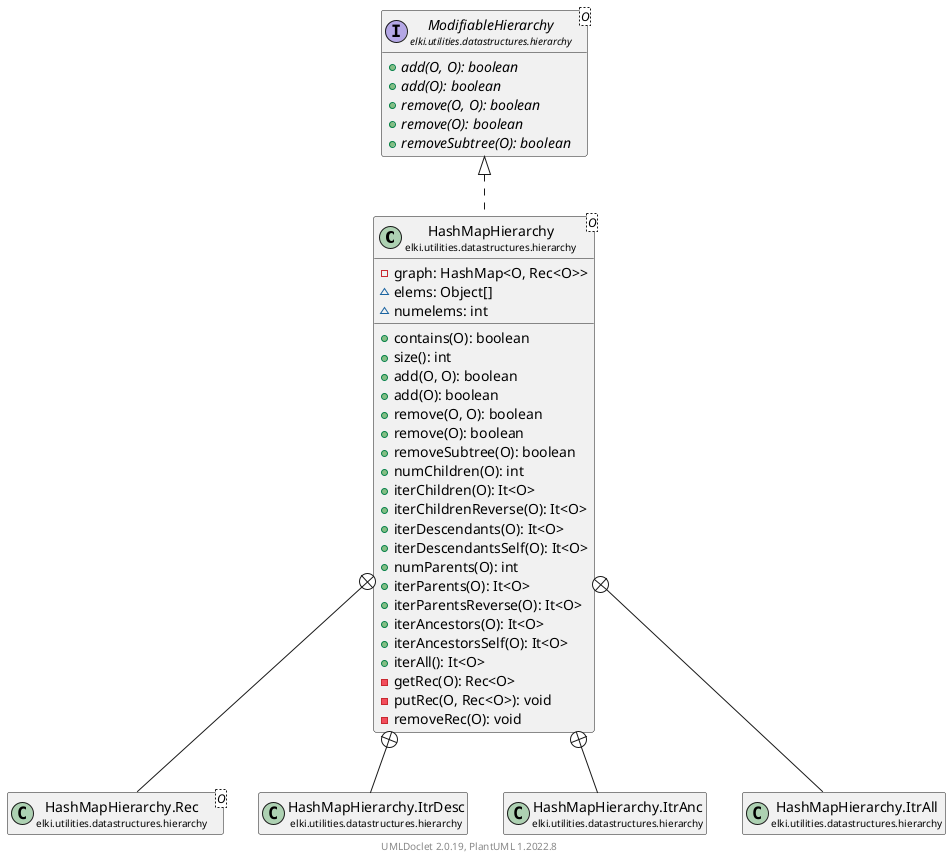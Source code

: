 @startuml
    remove .*\.(Instance|Par|Parameterizer|Factory)$
    set namespaceSeparator none
    hide empty fields
    hide empty methods

    class "<size:14>HashMapHierarchy\n<size:10>elki.utilities.datastructures.hierarchy" as elki.utilities.datastructures.hierarchy.HashMapHierarchy<O> [[HashMapHierarchy.html]] {
        -graph: HashMap<O, Rec<O>>
        ~elems: Object[]
        ~numelems: int
        +contains(O): boolean
        +size(): int
        +add(O, O): boolean
        +add(O): boolean
        +remove(O, O): boolean
        +remove(O): boolean
        +removeSubtree(O): boolean
        +numChildren(O): int
        +iterChildren(O): It<O>
        +iterChildrenReverse(O): It<O>
        +iterDescendants(O): It<O>
        +iterDescendantsSelf(O): It<O>
        +numParents(O): int
        +iterParents(O): It<O>
        +iterParentsReverse(O): It<O>
        +iterAncestors(O): It<O>
        +iterAncestorsSelf(O): It<O>
        +iterAll(): It<O>
        -getRec(O): Rec<O>
        -putRec(O, Rec<O>): void
        -removeRec(O): void
    }

    interface "<size:14>ModifiableHierarchy\n<size:10>elki.utilities.datastructures.hierarchy" as elki.utilities.datastructures.hierarchy.ModifiableHierarchy<O> [[ModifiableHierarchy.html]] {
        {abstract} +add(O, O): boolean
        {abstract} +add(O): boolean
        {abstract} +remove(O, O): boolean
        {abstract} +remove(O): boolean
        {abstract} +removeSubtree(O): boolean
    }
    class "<size:14>HashMapHierarchy.Rec\n<size:10>elki.utilities.datastructures.hierarchy" as elki.utilities.datastructures.hierarchy.HashMapHierarchy.Rec<O>
    class "<size:14>HashMapHierarchy.ItrDesc\n<size:10>elki.utilities.datastructures.hierarchy" as elki.utilities.datastructures.hierarchy.HashMapHierarchy.ItrDesc [[HashMapHierarchy.ItrDesc.html]]
    class "<size:14>HashMapHierarchy.ItrAnc\n<size:10>elki.utilities.datastructures.hierarchy" as elki.utilities.datastructures.hierarchy.HashMapHierarchy.ItrAnc [[HashMapHierarchy.ItrAnc.html]]
    class "<size:14>HashMapHierarchy.ItrAll\n<size:10>elki.utilities.datastructures.hierarchy" as elki.utilities.datastructures.hierarchy.HashMapHierarchy.ItrAll [[HashMapHierarchy.ItrAll.html]]

    elki.utilities.datastructures.hierarchy.ModifiableHierarchy <|.. elki.utilities.datastructures.hierarchy.HashMapHierarchy
    elki.utilities.datastructures.hierarchy.HashMapHierarchy +-- elki.utilities.datastructures.hierarchy.HashMapHierarchy.Rec
    elki.utilities.datastructures.hierarchy.HashMapHierarchy +-- elki.utilities.datastructures.hierarchy.HashMapHierarchy.ItrDesc
    elki.utilities.datastructures.hierarchy.HashMapHierarchy +-- elki.utilities.datastructures.hierarchy.HashMapHierarchy.ItrAnc
    elki.utilities.datastructures.hierarchy.HashMapHierarchy +-- elki.utilities.datastructures.hierarchy.HashMapHierarchy.ItrAll

    center footer UMLDoclet 2.0.19, PlantUML 1.2022.8
@enduml
